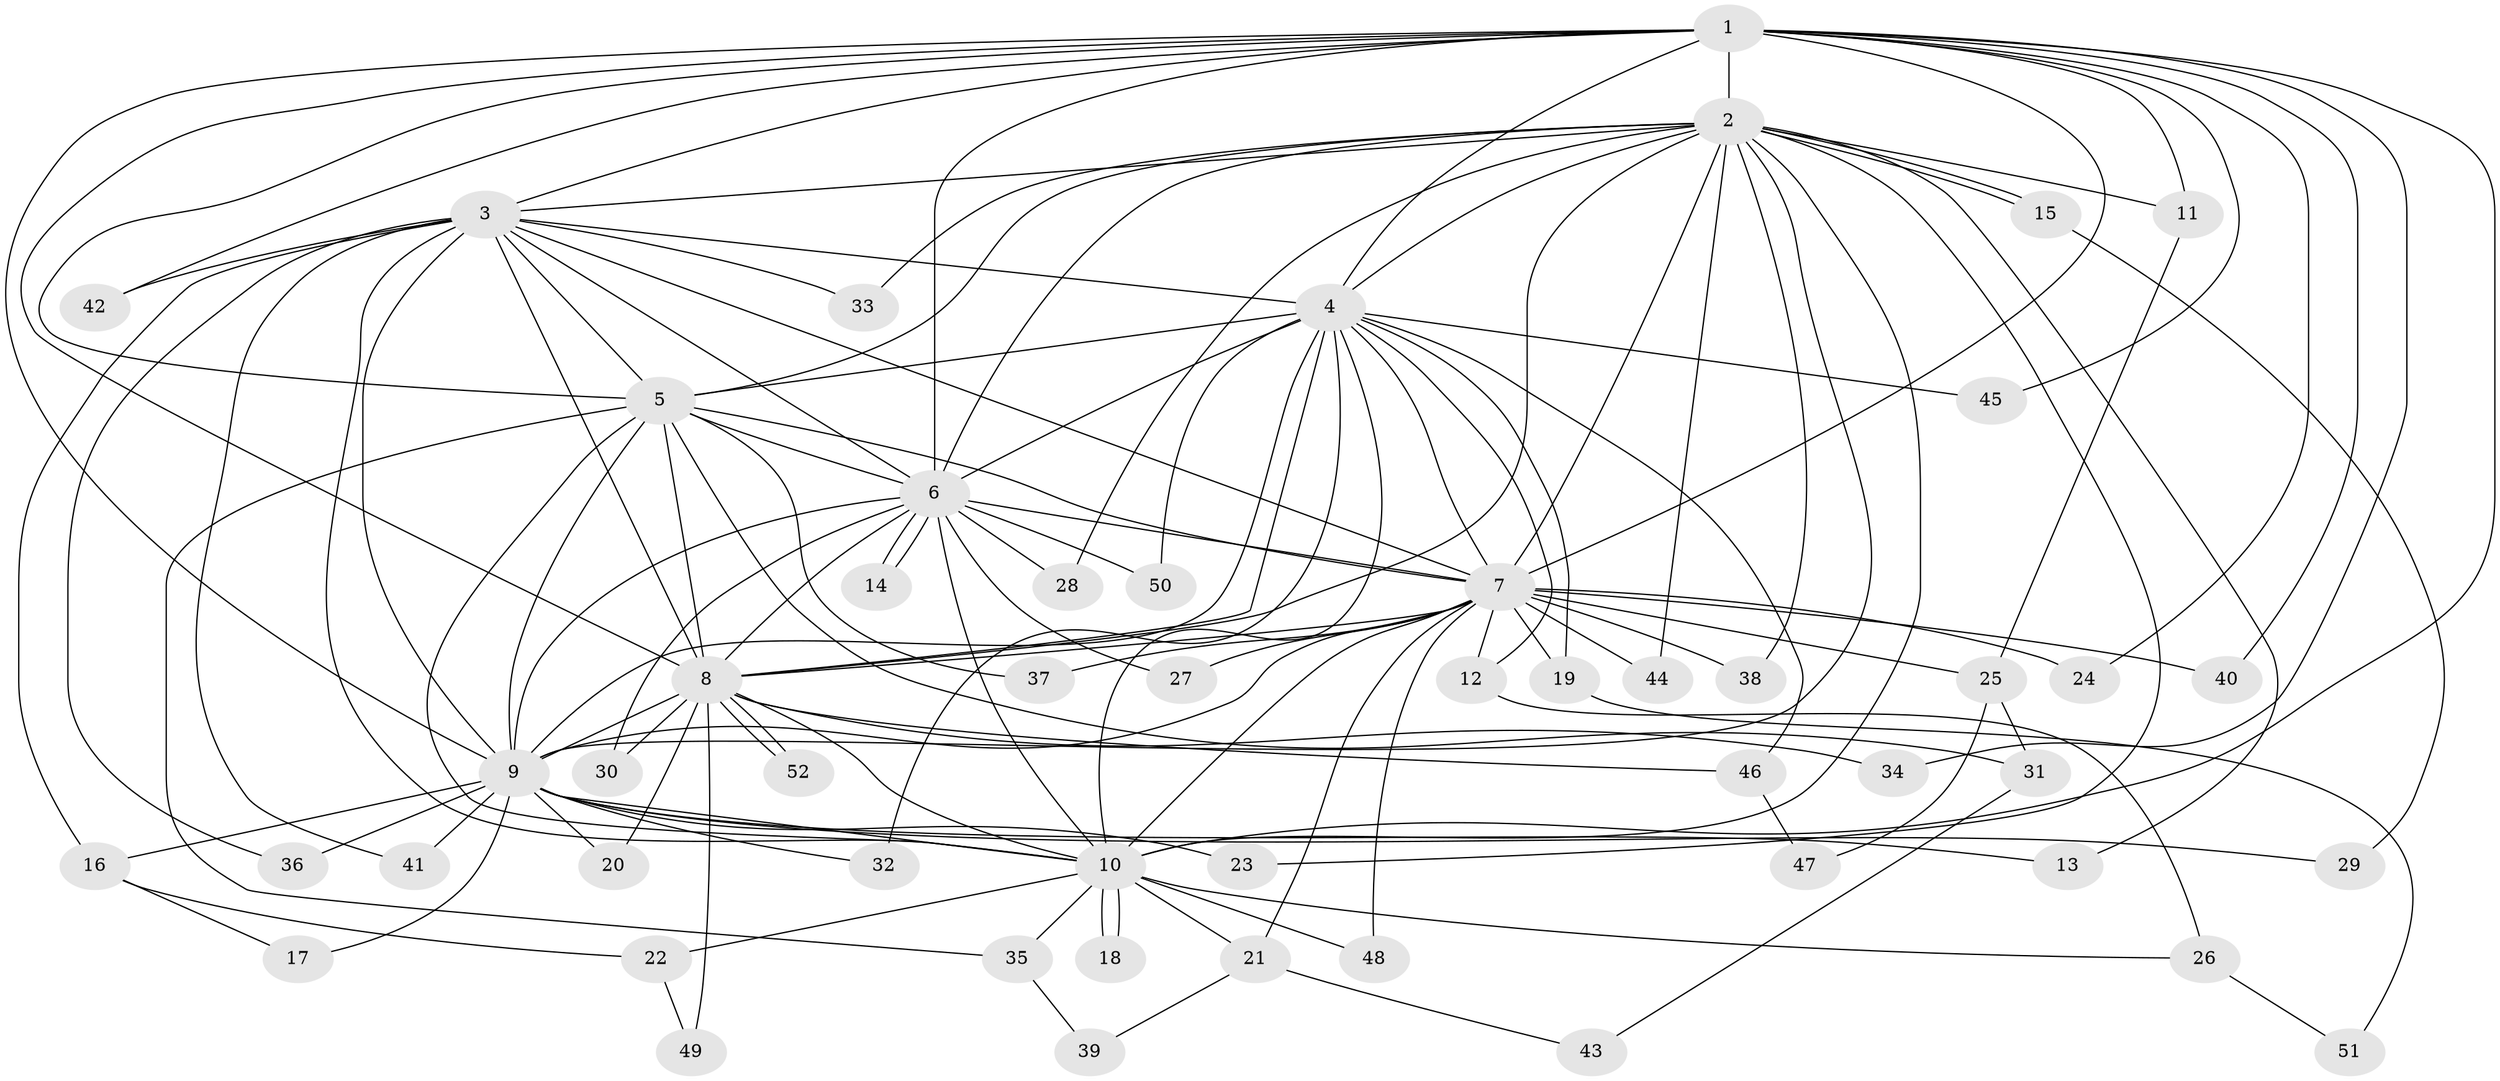 // coarse degree distribution, {16: 0.02631578947368421, 14: 0.02631578947368421, 11: 0.05263157894736842, 12: 0.02631578947368421, 22: 0.02631578947368421, 13: 0.02631578947368421, 15: 0.02631578947368421, 5: 0.05263157894736842, 4: 0.05263157894736842, 2: 0.5263157894736842, 3: 0.10526315789473684, 1: 0.05263157894736842}
// Generated by graph-tools (version 1.1) at 2025/51/02/27/25 19:51:43]
// undirected, 52 vertices, 129 edges
graph export_dot {
graph [start="1"]
  node [color=gray90,style=filled];
  1;
  2;
  3;
  4;
  5;
  6;
  7;
  8;
  9;
  10;
  11;
  12;
  13;
  14;
  15;
  16;
  17;
  18;
  19;
  20;
  21;
  22;
  23;
  24;
  25;
  26;
  27;
  28;
  29;
  30;
  31;
  32;
  33;
  34;
  35;
  36;
  37;
  38;
  39;
  40;
  41;
  42;
  43;
  44;
  45;
  46;
  47;
  48;
  49;
  50;
  51;
  52;
  1 -- 2;
  1 -- 3;
  1 -- 4;
  1 -- 5;
  1 -- 6;
  1 -- 7;
  1 -- 8;
  1 -- 9;
  1 -- 10;
  1 -- 11;
  1 -- 24;
  1 -- 34;
  1 -- 40;
  1 -- 42;
  1 -- 45;
  2 -- 3;
  2 -- 4;
  2 -- 5;
  2 -- 6;
  2 -- 7;
  2 -- 8;
  2 -- 9;
  2 -- 10;
  2 -- 11;
  2 -- 13;
  2 -- 15;
  2 -- 15;
  2 -- 23;
  2 -- 28;
  2 -- 33;
  2 -- 38;
  2 -- 44;
  3 -- 4;
  3 -- 5;
  3 -- 6;
  3 -- 7;
  3 -- 8;
  3 -- 9;
  3 -- 10;
  3 -- 16;
  3 -- 33;
  3 -- 36;
  3 -- 41;
  3 -- 42;
  4 -- 5;
  4 -- 6;
  4 -- 7;
  4 -- 8;
  4 -- 9;
  4 -- 10;
  4 -- 12;
  4 -- 19;
  4 -- 32;
  4 -- 45;
  4 -- 46;
  4 -- 50;
  5 -- 6;
  5 -- 7;
  5 -- 8;
  5 -- 9;
  5 -- 10;
  5 -- 31;
  5 -- 35;
  5 -- 37;
  6 -- 7;
  6 -- 8;
  6 -- 9;
  6 -- 10;
  6 -- 14;
  6 -- 14;
  6 -- 27;
  6 -- 28;
  6 -- 30;
  6 -- 50;
  7 -- 8;
  7 -- 9;
  7 -- 10;
  7 -- 12;
  7 -- 19;
  7 -- 21;
  7 -- 24;
  7 -- 25;
  7 -- 27;
  7 -- 37;
  7 -- 38;
  7 -- 40;
  7 -- 44;
  7 -- 48;
  8 -- 9;
  8 -- 10;
  8 -- 20;
  8 -- 30;
  8 -- 34;
  8 -- 46;
  8 -- 49;
  8 -- 52;
  8 -- 52;
  9 -- 10;
  9 -- 13;
  9 -- 16;
  9 -- 17;
  9 -- 20;
  9 -- 23;
  9 -- 29;
  9 -- 32;
  9 -- 36;
  9 -- 41;
  10 -- 18;
  10 -- 18;
  10 -- 21;
  10 -- 22;
  10 -- 26;
  10 -- 35;
  10 -- 48;
  11 -- 25;
  12 -- 26;
  15 -- 29;
  16 -- 17;
  16 -- 22;
  19 -- 51;
  21 -- 39;
  21 -- 43;
  22 -- 49;
  25 -- 31;
  25 -- 47;
  26 -- 51;
  31 -- 43;
  35 -- 39;
  46 -- 47;
}
